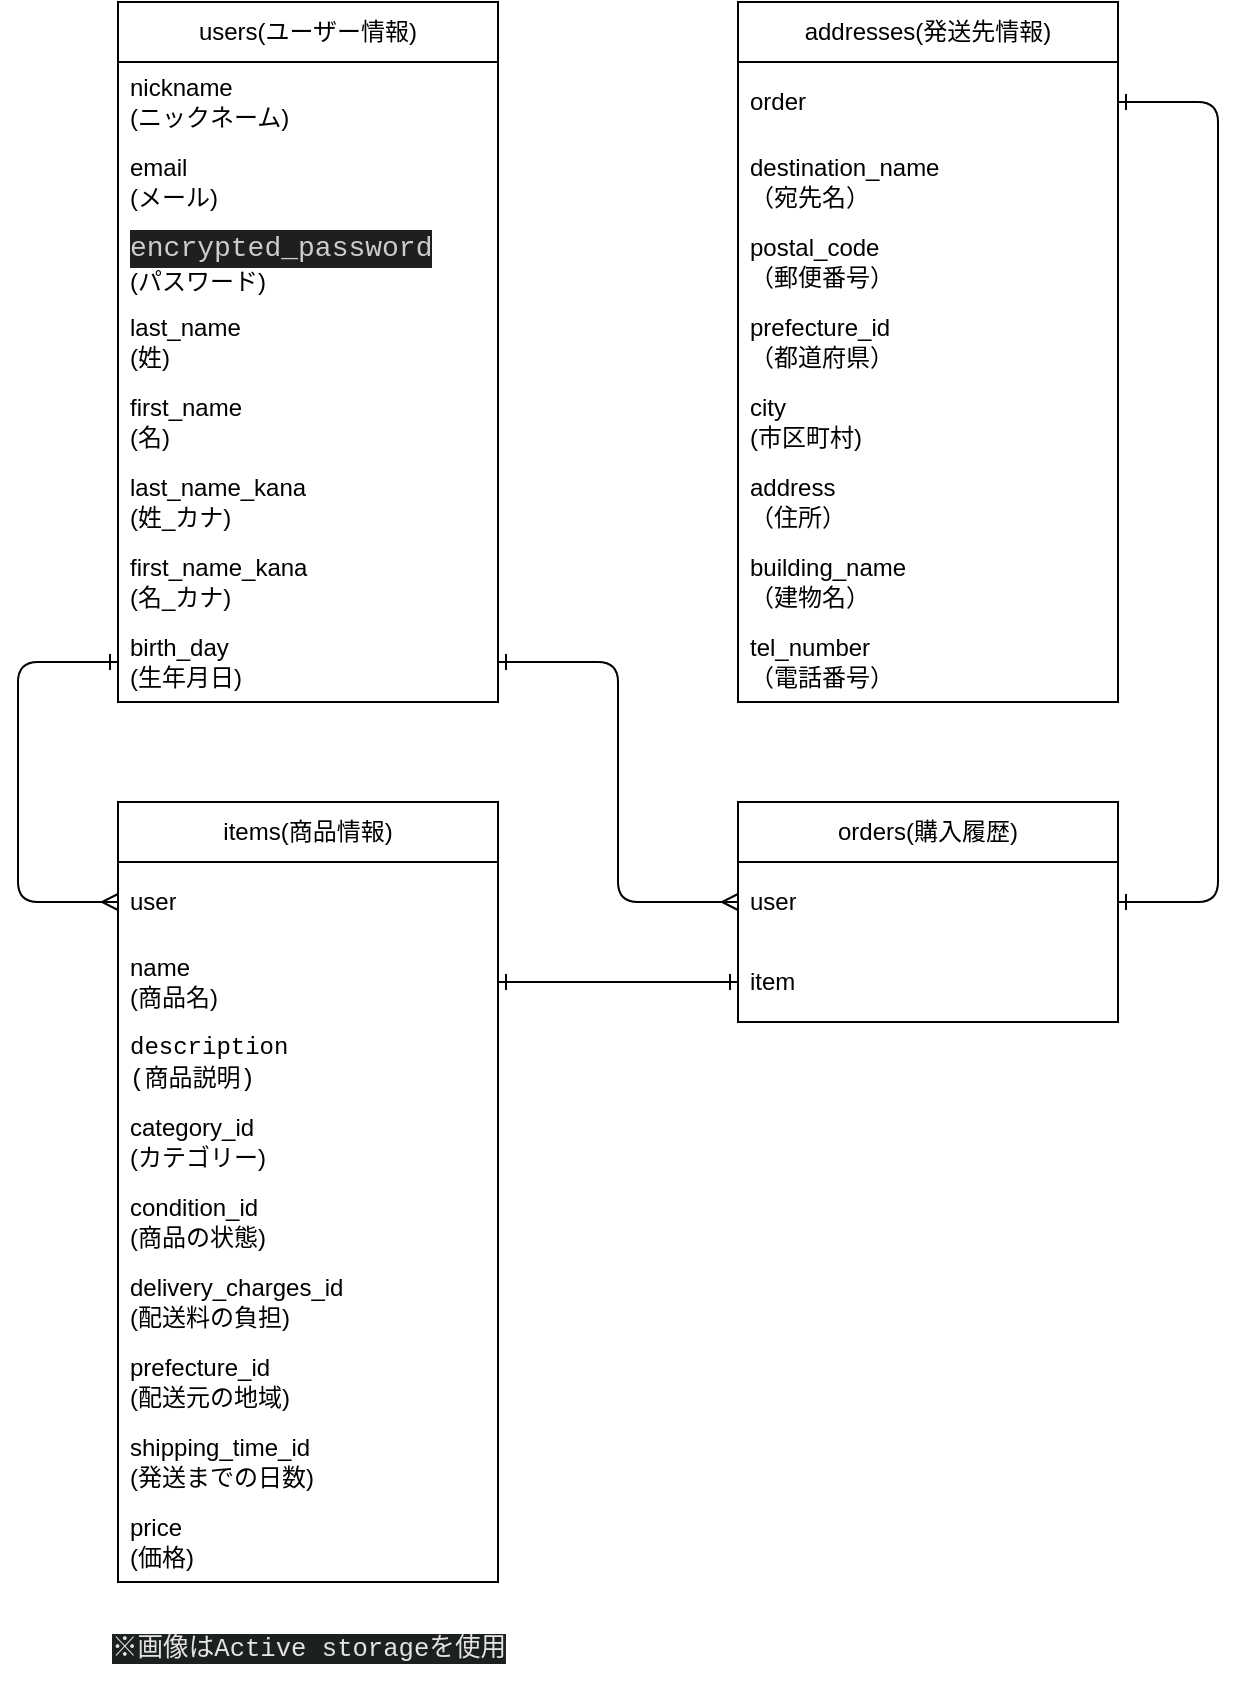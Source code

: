 <mxfile>
    <diagram id="RPzPfhI23lTPQKNYmweJ" name="ページ1">
        <mxGraphModel dx="209" dy="711" grid="1" gridSize="10" guides="1" tooltips="1" connect="1" arrows="1" fold="1" page="1" pageScale="1" pageWidth="827" pageHeight="1169" math="0" shadow="0">
            <root>
                <mxCell id="0"/>
                <mxCell id="1" parent="0"/>
                <mxCell id="2" value="users(ユーザー情報)" style="swimlane;fontStyle=0;childLayout=stackLayout;horizontal=1;startSize=30;horizontalStack=0;resizeParent=1;resizeParentMax=0;resizeLast=0;collapsible=1;marginBottom=0;whiteSpace=wrap;html=1;" parent="1" vertex="1">
                    <mxGeometry x="90" y="120" width="190" height="350" as="geometry"/>
                </mxCell>
                <mxCell id="3" value="nickname&lt;br&gt;(ニックネーム)" style="text;strokeColor=none;fillColor=none;align=left;verticalAlign=middle;spacingLeft=4;spacingRight=4;overflow=hidden;points=[[0,0.5],[1,0.5]];portConstraint=eastwest;rotatable=0;whiteSpace=wrap;html=1;" parent="2" vertex="1">
                    <mxGeometry y="30" width="190" height="40" as="geometry"/>
                </mxCell>
                <mxCell id="4" value="email&lt;br&gt;(メール)" style="text;strokeColor=none;fillColor=none;align=left;verticalAlign=middle;spacingLeft=4;spacingRight=4;overflow=hidden;points=[[0,0.5],[1,0.5]];portConstraint=eastwest;rotatable=0;whiteSpace=wrap;html=1;" parent="2" vertex="1">
                    <mxGeometry y="70" width="190" height="40" as="geometry"/>
                </mxCell>
                <mxCell id="5" value="&lt;div style=&quot;color: rgb(204, 204, 204); background-color: rgb(31, 31, 31); font-family: Consolas, &amp;quot;Courier New&amp;quot;, monospace; font-size: 14px; line-height: 19px;&quot;&gt;encrypted_password&lt;/div&gt;(パスワード)" style="text;strokeColor=none;fillColor=none;align=left;verticalAlign=middle;spacingLeft=4;spacingRight=4;overflow=hidden;points=[[0,0.5],[1,0.5]];portConstraint=eastwest;rotatable=0;whiteSpace=wrap;html=1;" parent="2" vertex="1">
                    <mxGeometry y="110" width="190" height="40" as="geometry"/>
                </mxCell>
                <mxCell id="10" value="last_name&lt;br&gt;(姓)" style="text;strokeColor=none;fillColor=none;align=left;verticalAlign=middle;spacingLeft=4;spacingRight=4;overflow=hidden;points=[[0,0.5],[1,0.5]];portConstraint=eastwest;rotatable=0;whiteSpace=wrap;html=1;" parent="2" vertex="1">
                    <mxGeometry y="150" width="190" height="40" as="geometry"/>
                </mxCell>
                <mxCell id="9" value="first_name&lt;br&gt;(名)" style="text;strokeColor=none;fillColor=none;align=left;verticalAlign=middle;spacingLeft=4;spacingRight=4;overflow=hidden;points=[[0,0.5],[1,0.5]];portConstraint=eastwest;rotatable=0;whiteSpace=wrap;html=1;" parent="2" vertex="1">
                    <mxGeometry y="190" width="190" height="40" as="geometry"/>
                </mxCell>
                <mxCell id="8" value="last_name_kana&lt;br&gt;(姓_カナ)" style="text;strokeColor=none;fillColor=none;align=left;verticalAlign=middle;spacingLeft=4;spacingRight=4;overflow=hidden;points=[[0,0.5],[1,0.5]];portConstraint=eastwest;rotatable=0;whiteSpace=wrap;html=1;" parent="2" vertex="1">
                    <mxGeometry y="230" width="190" height="40" as="geometry"/>
                </mxCell>
                <mxCell id="7" value="first_name_kana&lt;br&gt;(名_カナ)" style="text;strokeColor=none;fillColor=none;align=left;verticalAlign=middle;spacingLeft=4;spacingRight=4;overflow=hidden;points=[[0,0.5],[1,0.5]];portConstraint=eastwest;rotatable=0;whiteSpace=wrap;html=1;" parent="2" vertex="1">
                    <mxGeometry y="270" width="190" height="40" as="geometry"/>
                </mxCell>
                <mxCell id="6" value="birth_day&lt;br&gt;(生年月日)" style="text;strokeColor=none;fillColor=none;align=left;verticalAlign=middle;spacingLeft=4;spacingRight=4;overflow=hidden;points=[[0,0.5],[1,0.5]];portConstraint=eastwest;rotatable=0;whiteSpace=wrap;html=1;" parent="2" vertex="1">
                    <mxGeometry y="310" width="190" height="40" as="geometry"/>
                </mxCell>
                <mxCell id="13" value="items(商品情報)" style="swimlane;fontStyle=0;childLayout=stackLayout;horizontal=1;startSize=30;horizontalStack=0;resizeParent=1;resizeParentMax=0;resizeLast=0;collapsible=1;marginBottom=0;whiteSpace=wrap;html=1;" parent="1" vertex="1">
                    <mxGeometry x="90" y="520" width="190" height="390" as="geometry"/>
                </mxCell>
                <mxCell id="14" value="user" style="text;strokeColor=none;fillColor=none;align=left;verticalAlign=middle;spacingLeft=4;spacingRight=4;overflow=hidden;points=[[0,0.5],[1,0.5]];portConstraint=eastwest;rotatable=0;whiteSpace=wrap;html=1;" parent="13" vertex="1">
                    <mxGeometry y="30" width="190" height="40" as="geometry"/>
                </mxCell>
                <mxCell id="15" value="name&lt;br&gt;(商品名)" style="text;strokeColor=none;fillColor=none;align=left;verticalAlign=middle;spacingLeft=4;spacingRight=4;overflow=hidden;points=[[0,0.5],[1,0.5]];portConstraint=eastwest;rotatable=0;whiteSpace=wrap;html=1;" parent="13" vertex="1">
                    <mxGeometry y="70" width="190" height="40" as="geometry"/>
                </mxCell>
                <mxCell id="16" value="&lt;font style=&quot;font-size: 12px;&quot; face=&quot;Consolas, Courier New, monospace&quot;&gt;&lt;span style=&quot;&quot;&gt;description&lt;br&gt;(商品説明)&lt;/span&gt;&lt;/font&gt;&lt;div style=&quot;color: rgb(204, 204, 204); background-color: rgb(31, 31, 31); font-family: Consolas, &amp;quot;Courier New&amp;quot;, monospace; font-size: 14px; line-height: 19px;&quot;&gt;&lt;/div&gt;" style="text;strokeColor=none;fillColor=none;align=left;verticalAlign=middle;spacingLeft=4;spacingRight=4;overflow=hidden;points=[[0,0.5],[1,0.5]];portConstraint=eastwest;rotatable=0;whiteSpace=wrap;html=1;" parent="13" vertex="1">
                    <mxGeometry y="110" width="190" height="40" as="geometry"/>
                </mxCell>
                <mxCell id="63" value="&lt;span style=&quot;text-align: center;&quot;&gt;category_id&lt;br&gt;(カテゴリー)&lt;br&gt;&lt;/span&gt;" style="text;strokeColor=none;fillColor=none;align=left;verticalAlign=middle;spacingLeft=4;spacingRight=4;overflow=hidden;points=[[0,0.5],[1,0.5]];portConstraint=eastwest;rotatable=0;whiteSpace=wrap;html=1;" vertex="1" parent="13">
                    <mxGeometry y="150" width="190" height="40" as="geometry"/>
                </mxCell>
                <mxCell id="45" value="condition_id&lt;br&gt;(商品の状態)" style="text;strokeColor=none;fillColor=none;align=left;verticalAlign=middle;spacingLeft=4;spacingRight=4;overflow=hidden;points=[[0,0.5],[1,0.5]];portConstraint=eastwest;rotatable=0;whiteSpace=wrap;html=1;" parent="13" vertex="1">
                    <mxGeometry y="190" width="190" height="40" as="geometry"/>
                </mxCell>
                <mxCell id="64" value="delivery_charges_id&lt;br&gt;(配送料の負担)" style="text;strokeColor=none;fillColor=none;align=left;verticalAlign=middle;spacingLeft=4;spacingRight=4;overflow=hidden;points=[[0,0.5],[1,0.5]];portConstraint=eastwest;rotatable=0;whiteSpace=wrap;html=1;" vertex="1" parent="13">
                    <mxGeometry y="230" width="190" height="40" as="geometry"/>
                </mxCell>
                <mxCell id="65" value="prefecture_id&lt;br&gt;(配送元の地域)" style="text;strokeColor=none;fillColor=none;align=left;verticalAlign=middle;spacingLeft=4;spacingRight=4;overflow=hidden;points=[[0,0.5],[1,0.5]];portConstraint=eastwest;rotatable=0;whiteSpace=wrap;html=1;" vertex="1" parent="13">
                    <mxGeometry y="270" width="190" height="40" as="geometry"/>
                </mxCell>
                <mxCell id="66" value="shipping_time_id&lt;br&gt;(発送までの日数)" style="text;strokeColor=none;fillColor=none;align=left;verticalAlign=middle;spacingLeft=4;spacingRight=4;overflow=hidden;points=[[0,0.5],[1,0.5]];portConstraint=eastwest;rotatable=0;whiteSpace=wrap;html=1;" vertex="1" parent="13">
                    <mxGeometry y="310" width="190" height="40" as="geometry"/>
                </mxCell>
                <mxCell id="17" value="price&lt;br&gt;(価格)" style="text;strokeColor=none;fillColor=none;align=left;verticalAlign=middle;spacingLeft=4;spacingRight=4;overflow=hidden;points=[[0,0.5],[1,0.5]];portConstraint=eastwest;rotatable=0;whiteSpace=wrap;html=1;" parent="13" vertex="1">
                    <mxGeometry y="350" width="190" height="40" as="geometry"/>
                </mxCell>
                <mxCell id="32" value="addresses(発送先情報)" style="swimlane;fontStyle=0;childLayout=stackLayout;horizontal=1;startSize=30;horizontalStack=0;resizeParent=1;resizeParentMax=0;resizeLast=0;collapsible=1;marginBottom=0;whiteSpace=wrap;html=1;" parent="1" vertex="1">
                    <mxGeometry x="400" y="120" width="190" height="350" as="geometry"/>
                </mxCell>
                <mxCell id="33" value="&lt;span style=&quot;text-align: center;&quot;&gt;order&lt;/span&gt;" style="text;strokeColor=none;fillColor=none;align=left;verticalAlign=middle;spacingLeft=4;spacingRight=4;overflow=hidden;points=[[0,0.5],[1,0.5]];portConstraint=eastwest;rotatable=0;whiteSpace=wrap;html=1;" parent="32" vertex="1">
                    <mxGeometry y="30" width="190" height="40" as="geometry"/>
                </mxCell>
                <mxCell id="34" value="destination_name&lt;br&gt;（宛先名）" style="text;strokeColor=none;fillColor=none;align=left;verticalAlign=middle;spacingLeft=4;spacingRight=4;overflow=hidden;points=[[0,0.5],[1,0.5]];portConstraint=eastwest;rotatable=0;whiteSpace=wrap;html=1;" parent="32" vertex="1">
                    <mxGeometry y="70" width="190" height="40" as="geometry"/>
                </mxCell>
                <mxCell id="35" value="postal_code&lt;br&gt;（郵便番号）&lt;div style=&quot;color: rgb(204, 204, 204); background-color: rgb(31, 31, 31); font-family: Consolas, &amp;quot;Courier New&amp;quot;, monospace; font-size: 14px; line-height: 19px;&quot;&gt;&lt;/div&gt;" style="text;strokeColor=none;fillColor=none;align=left;verticalAlign=middle;spacingLeft=4;spacingRight=4;overflow=hidden;points=[[0,0.5],[1,0.5]];portConstraint=eastwest;rotatable=0;whiteSpace=wrap;html=1;" parent="32" vertex="1">
                    <mxGeometry y="110" width="190" height="40" as="geometry"/>
                </mxCell>
                <mxCell id="36" value="prefecture_id&lt;br&gt;（都道府県）" style="text;strokeColor=none;fillColor=none;align=left;verticalAlign=middle;spacingLeft=4;spacingRight=4;overflow=hidden;points=[[0,0.5],[1,0.5]];portConstraint=eastwest;rotatable=0;whiteSpace=wrap;html=1;" parent="32" vertex="1">
                    <mxGeometry y="150" width="190" height="40" as="geometry"/>
                </mxCell>
                <mxCell id="67" value="city&lt;br&gt;(市区町村)" style="text;strokeColor=none;fillColor=none;align=left;verticalAlign=middle;spacingLeft=4;spacingRight=4;overflow=hidden;points=[[0,0.5],[1,0.5]];portConstraint=eastwest;rotatable=0;whiteSpace=wrap;html=1;" vertex="1" parent="32">
                    <mxGeometry y="190" width="190" height="40" as="geometry"/>
                </mxCell>
                <mxCell id="37" value="address&lt;br&gt;（住所）" style="text;strokeColor=none;fillColor=none;align=left;verticalAlign=middle;spacingLeft=4;spacingRight=4;overflow=hidden;points=[[0,0.5],[1,0.5]];portConstraint=eastwest;rotatable=0;whiteSpace=wrap;html=1;" parent="32" vertex="1">
                    <mxGeometry y="230" width="190" height="40" as="geometry"/>
                </mxCell>
                <mxCell id="49" value="building_name&lt;br&gt;（建物名）" style="text;strokeColor=none;fillColor=none;align=left;verticalAlign=middle;spacingLeft=4;spacingRight=4;overflow=hidden;points=[[0,0.5],[1,0.5]];portConstraint=eastwest;rotatable=0;whiteSpace=wrap;html=1;" parent="32" vertex="1">
                    <mxGeometry y="270" width="190" height="40" as="geometry"/>
                </mxCell>
                <mxCell id="38" value="tel_number&lt;br&gt;（電話番号）" style="text;strokeColor=none;fillColor=none;align=left;verticalAlign=middle;spacingLeft=4;spacingRight=4;overflow=hidden;points=[[0,0.5],[1,0.5]];portConstraint=eastwest;rotatable=0;whiteSpace=wrap;html=1;" parent="32" vertex="1">
                    <mxGeometry y="310" width="190" height="40" as="geometry"/>
                </mxCell>
                <mxCell id="47" style="edgeStyle=none;html=1;exitX=0;exitY=0.5;exitDx=0;exitDy=0;entryX=0;entryY=0.5;entryDx=0;entryDy=0;fontSize=12;fontColor=#F0F0F0;startArrow=ERmany;startFill=0;endArrow=ERone;endFill=0;" parent="1" source="14" target="6" edge="1">
                    <mxGeometry relative="1" as="geometry">
                        <Array as="points">
                            <mxPoint x="40" y="570"/>
                            <mxPoint x="40" y="510"/>
                            <mxPoint x="40" y="450"/>
                        </Array>
                    </mxGeometry>
                </mxCell>
                <mxCell id="68" value="orders(購入履歴)" style="swimlane;fontStyle=0;childLayout=stackLayout;horizontal=1;startSize=30;horizontalStack=0;resizeParent=1;resizeParentMax=0;resizeLast=0;collapsible=1;marginBottom=0;whiteSpace=wrap;html=1;" vertex="1" parent="1">
                    <mxGeometry x="400" y="520" width="190" height="110" as="geometry"/>
                </mxCell>
                <mxCell id="69" value="&lt;div style=&quot;text-align: center;&quot;&gt;&lt;/div&gt;user" style="text;strokeColor=none;fillColor=none;align=left;verticalAlign=middle;spacingLeft=4;spacingRight=4;overflow=hidden;points=[[0,0.5],[1,0.5]];portConstraint=eastwest;rotatable=0;whiteSpace=wrap;html=1;" vertex="1" parent="68">
                    <mxGeometry y="30" width="190" height="40" as="geometry"/>
                </mxCell>
                <mxCell id="70" value="item" style="text;strokeColor=none;fillColor=none;align=left;verticalAlign=middle;spacingLeft=4;spacingRight=4;overflow=hidden;points=[[0,0.5],[1,0.5]];portConstraint=eastwest;rotatable=0;whiteSpace=wrap;html=1;" vertex="1" parent="68">
                    <mxGeometry y="70" width="190" height="40" as="geometry"/>
                </mxCell>
                <mxCell id="73" style="edgeStyle=none;html=1;exitX=0;exitY=0.5;exitDx=0;exitDy=0;entryX=1;entryY=0.5;entryDx=0;entryDy=0;startArrow=ERone;startFill=0;endArrow=ERone;endFill=0;" edge="1" parent="1" source="70" target="15">
                    <mxGeometry relative="1" as="geometry"/>
                </mxCell>
                <mxCell id="75" style="edgeStyle=none;html=1;exitX=0;exitY=0.5;exitDx=0;exitDy=0;entryX=1;entryY=0.5;entryDx=0;entryDy=0;startArrow=ERmany;startFill=0;endArrow=ERone;endFill=0;" edge="1" parent="1" source="69" target="6">
                    <mxGeometry relative="1" as="geometry">
                        <Array as="points">
                            <mxPoint x="340" y="570"/>
                            <mxPoint x="340" y="510"/>
                            <mxPoint x="340" y="450"/>
                        </Array>
                    </mxGeometry>
                </mxCell>
                <mxCell id="78" style="edgeStyle=none;html=1;exitX=1;exitY=0.5;exitDx=0;exitDy=0;entryX=1;entryY=0.5;entryDx=0;entryDy=0;startArrow=ERone;startFill=0;endArrow=ERone;endFill=0;" edge="1" parent="1" source="69" target="33">
                    <mxGeometry relative="1" as="geometry">
                        <Array as="points">
                            <mxPoint x="640" y="570"/>
                            <mxPoint x="640" y="370"/>
                            <mxPoint x="640" y="170"/>
                        </Array>
                    </mxGeometry>
                </mxCell>
                <mxCell id="79" value="&lt;div style=&quot;text-align: start;&quot;&gt;&lt;font face=&quot;SFMono-Regular, Consolas, Liberation Mono, Menlo, Courier, monospace&quot; color=&quot;#e3e3e3&quot;&gt;&lt;span style=&quot;font-size: 12.8px; font-weight: 400; background-color: rgb(29, 32, 32);&quot;&gt;※画像はActive storageを使用&lt;/span&gt;&lt;/font&gt;&lt;/div&gt;" style="text;strokeColor=none;fillColor=none;html=1;fontSize=24;fontStyle=1;verticalAlign=middle;align=center;" vertex="1" parent="1">
                    <mxGeometry x="135" y="920" width="100" height="40" as="geometry"/>
                </mxCell>
            </root>
        </mxGraphModel>
    </diagram>
</mxfile>